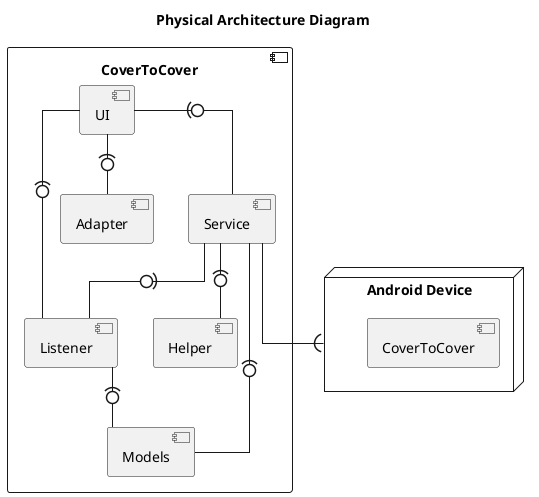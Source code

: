 @startuml
'https://plantuml.com/component-diagram

top to bottom direction
skinparam linetype ortho
title Physical Architecture Diagram

node "Android Device" as android_device {
    component "CoverToCover" as android_ctc
}

component "CoverToCover" as ctc {
    component "UI" as UI
    component "Service" as Service
    component "Helper" as Helper
    component "Adapter" as Adapter
    component "Listener" as Listener
    component "Models" as Models
}
Listener -(0- Models
Service -(0- Helper
Service -(0- Listener
Service -(0- Models
UI -(0- Service
UI -(0- Adapter
UI -(0- Listener
Service --( android_device



@enduml